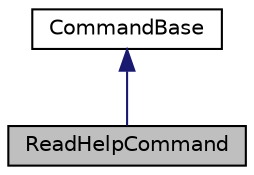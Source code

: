 digraph "ReadHelpCommand"
{
 // LATEX_PDF_SIZE
  edge [fontname="Helvetica",fontsize="10",labelfontname="Helvetica",labelfontsize="10"];
  node [fontname="Helvetica",fontsize="10",shape=record];
  Node1 [label="ReadHelpCommand",height=0.2,width=0.4,color="black", fillcolor="grey75", style="filled", fontcolor="black",tooltip="Comado para leer el archivo de ayuda \"help\"."];
  Node2 -> Node1 [dir="back",color="midnightblue",fontsize="10",style="solid"];
  Node2 [label="CommandBase",height=0.2,width=0.4,color="black", fillcolor="white", style="filled",URL="$class_command_base.html",tooltip="Es la Clase de la que heredantodos los Comandos de Next."];
}
